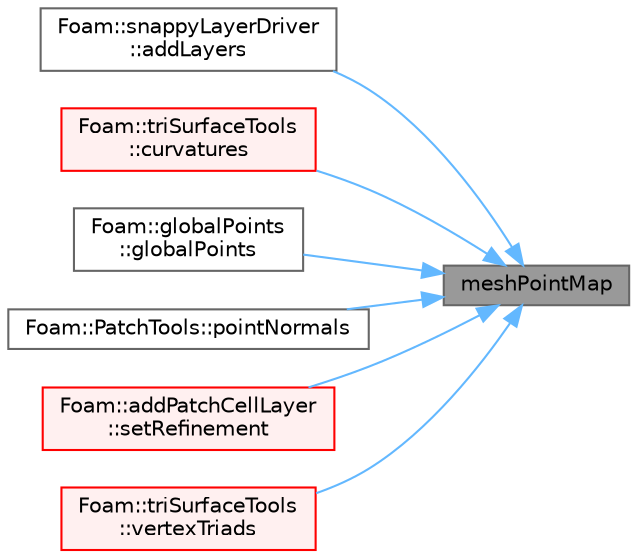 digraph "meshPointMap"
{
 // LATEX_PDF_SIZE
  bgcolor="transparent";
  edge [fontname=Helvetica,fontsize=10,labelfontname=Helvetica,labelfontsize=10];
  node [fontname=Helvetica,fontsize=10,shape=box,height=0.2,width=0.4];
  rankdir="RL";
  Node1 [id="Node000001",label="meshPointMap",height=0.2,width=0.4,color="gray40", fillcolor="grey60", style="filled", fontcolor="black",tooltip=" "];
  Node1 -> Node2 [id="edge1_Node000001_Node000002",dir="back",color="steelblue1",style="solid",tooltip=" "];
  Node2 [id="Node000002",label="Foam::snappyLayerDriver\l::addLayers",height=0.2,width=0.4,color="grey40", fillcolor="white", style="filled",URL="$classFoam_1_1snappyLayerDriver.html#a2654851d1ffedc26e8ff1424f7097ba6",tooltip=" "];
  Node1 -> Node3 [id="edge2_Node000001_Node000003",dir="back",color="steelblue1",style="solid",tooltip=" "];
  Node3 [id="Node000003",label="Foam::triSurfaceTools\l::curvatures",height=0.2,width=0.4,color="red", fillcolor="#FFF0F0", style="filled",URL="$classFoam_1_1triSurfaceTools.html#a3d7fc0119236eb7641056dd4307e966b",tooltip=" "];
  Node1 -> Node6 [id="edge3_Node000001_Node000006",dir="back",color="steelblue1",style="solid",tooltip=" "];
  Node6 [id="Node000006",label="Foam::globalPoints\l::globalPoints",height=0.2,width=0.4,color="grey40", fillcolor="white", style="filled",URL="$classFoam_1_1globalPoints.html#a5b9bf5e73479291de2416412bc6f1da8",tooltip=" "];
  Node1 -> Node7 [id="edge4_Node000001_Node000007",dir="back",color="steelblue1",style="solid",tooltip=" "];
  Node7 [id="Node000007",label="Foam::PatchTools::pointNormals",height=0.2,width=0.4,color="grey40", fillcolor="white", style="filled",URL="$classFoam_1_1PatchTools.html#a7edc94f01b2f8536ea376b2c3dfcb1e2",tooltip=" "];
  Node1 -> Node8 [id="edge5_Node000001_Node000008",dir="back",color="steelblue1",style="solid",tooltip=" "];
  Node8 [id="Node000008",label="Foam::addPatchCellLayer\l::setRefinement",height=0.2,width=0.4,color="red", fillcolor="#FFF0F0", style="filled",URL="$classFoam_1_1addPatchCellLayer.html#a2c19ac1e0552b46875bfff3c02bfd222",tooltip=" "];
  Node1 -> Node10 [id="edge6_Node000001_Node000010",dir="back",color="steelblue1",style="solid",tooltip=" "];
  Node10 [id="Node000010",label="Foam::triSurfaceTools\l::vertexTriads",height=0.2,width=0.4,color="red", fillcolor="#FFF0F0", style="filled",URL="$classFoam_1_1triSurfaceTools.html#a6b12a88be37ca8ba370e0cc4037118b8",tooltip=" "];
}

